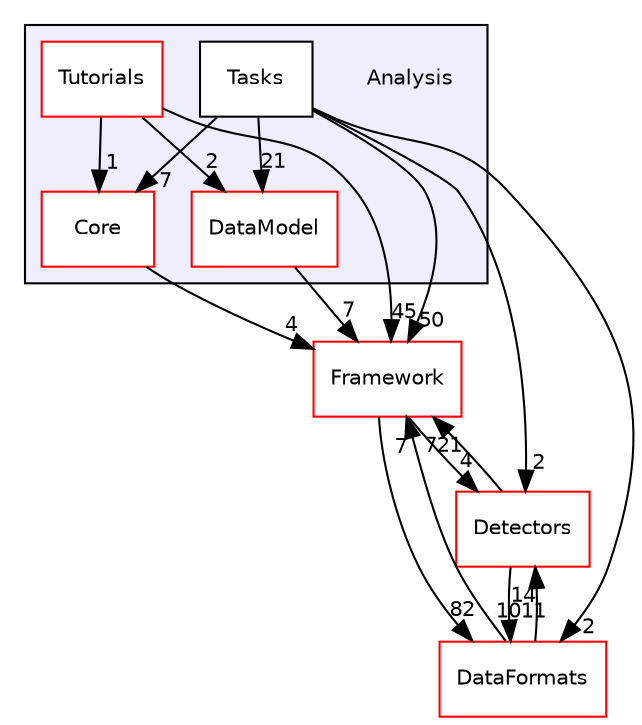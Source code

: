 digraph "/home/travis/build/AliceO2Group/AliceO2/Analysis" {
  bgcolor=transparent;
  compound=true
  node [ fontsize="10", fontname="Helvetica"];
  edge [ labelfontsize="10", labelfontname="Helvetica"];
  subgraph clusterdir_19b17cb436010079e3d017a29cb7858f {
    graph [ bgcolor="#eeeeff", pencolor="black", label="" URL="dir_19b17cb436010079e3d017a29cb7858f.html"];
    dir_19b17cb436010079e3d017a29cb7858f [shape=plaintext label="Analysis"];
    dir_8d04f135a1eb0fdc4d561ef87bbea216 [shape=box label="Core" color="red" fillcolor="white" style="filled" URL="dir_8d04f135a1eb0fdc4d561ef87bbea216.html"];
    dir_f41dd59f861c855ea21b0dc3111cb7b0 [shape=box label="DataModel" color="red" fillcolor="white" style="filled" URL="dir_f41dd59f861c855ea21b0dc3111cb7b0.html"];
    dir_eff7324435ca3301414fec6c28c4adf5 [shape=box label="Tasks" color="black" fillcolor="white" style="filled" URL="dir_eff7324435ca3301414fec6c28c4adf5.html"];
    dir_6e355b58bf8669476ee36a32071bc3eb [shape=box label="Tutorials" color="red" fillcolor="white" style="filled" URL="dir_6e355b58bf8669476ee36a32071bc3eb.html"];
  }
  dir_051dca18e802f8e9474f2e30d29c04e0 [shape=box label="Detectors" color="red" URL="dir_051dca18e802f8e9474f2e30d29c04e0.html"];
  dir_bcbb2cf9a3d3d83e5515c82071a07177 [shape=box label="Framework" color="red" URL="dir_bcbb2cf9a3d3d83e5515c82071a07177.html"];
  dir_2171f7ec022c5423887b07c69b2f5b48 [shape=box label="DataFormats" color="red" URL="dir_2171f7ec022c5423887b07c69b2f5b48.html"];
  dir_6e355b58bf8669476ee36a32071bc3eb->dir_f41dd59f861c855ea21b0dc3111cb7b0 [headlabel="2", labeldistance=1.5 headhref="dir_000017_000009.html"];
  dir_6e355b58bf8669476ee36a32071bc3eb->dir_8d04f135a1eb0fdc4d561ef87bbea216 [headlabel="1", labeldistance=1.5 headhref="dir_000017_000005.html"];
  dir_6e355b58bf8669476ee36a32071bc3eb->dir_bcbb2cf9a3d3d83e5515c82071a07177 [headlabel="45", labeldistance=1.5 headhref="dir_000017_000013.html"];
  dir_051dca18e802f8e9474f2e30d29c04e0->dir_bcbb2cf9a3d3d83e5515c82071a07177 [headlabel="721", labeldistance=1.5 headhref="dir_000039_000013.html"];
  dir_051dca18e802f8e9474f2e30d29c04e0->dir_2171f7ec022c5423887b07c69b2f5b48 [headlabel="1011", labeldistance=1.5 headhref="dir_000039_000076.html"];
  dir_f41dd59f861c855ea21b0dc3111cb7b0->dir_bcbb2cf9a3d3d83e5515c82071a07177 [headlabel="7", labeldistance=1.5 headhref="dir_000009_000013.html"];
  dir_eff7324435ca3301414fec6c28c4adf5->dir_051dca18e802f8e9474f2e30d29c04e0 [headlabel="2", labeldistance=1.5 headhref="dir_000016_000039.html"];
  dir_eff7324435ca3301414fec6c28c4adf5->dir_f41dd59f861c855ea21b0dc3111cb7b0 [headlabel="21", labeldistance=1.5 headhref="dir_000016_000009.html"];
  dir_eff7324435ca3301414fec6c28c4adf5->dir_8d04f135a1eb0fdc4d561ef87bbea216 [headlabel="7", labeldistance=1.5 headhref="dir_000016_000005.html"];
  dir_eff7324435ca3301414fec6c28c4adf5->dir_bcbb2cf9a3d3d83e5515c82071a07177 [headlabel="50", labeldistance=1.5 headhref="dir_000016_000013.html"];
  dir_eff7324435ca3301414fec6c28c4adf5->dir_2171f7ec022c5423887b07c69b2f5b48 [headlabel="2", labeldistance=1.5 headhref="dir_000016_000076.html"];
  dir_8d04f135a1eb0fdc4d561ef87bbea216->dir_bcbb2cf9a3d3d83e5515c82071a07177 [headlabel="4", labeldistance=1.5 headhref="dir_000005_000013.html"];
  dir_bcbb2cf9a3d3d83e5515c82071a07177->dir_051dca18e802f8e9474f2e30d29c04e0 [headlabel="4", labeldistance=1.5 headhref="dir_000013_000039.html"];
  dir_bcbb2cf9a3d3d83e5515c82071a07177->dir_2171f7ec022c5423887b07c69b2f5b48 [headlabel="82", labeldistance=1.5 headhref="dir_000013_000076.html"];
  dir_2171f7ec022c5423887b07c69b2f5b48->dir_051dca18e802f8e9474f2e30d29c04e0 [headlabel="14", labeldistance=1.5 headhref="dir_000076_000039.html"];
  dir_2171f7ec022c5423887b07c69b2f5b48->dir_bcbb2cf9a3d3d83e5515c82071a07177 [headlabel="7", labeldistance=1.5 headhref="dir_000076_000013.html"];
}
